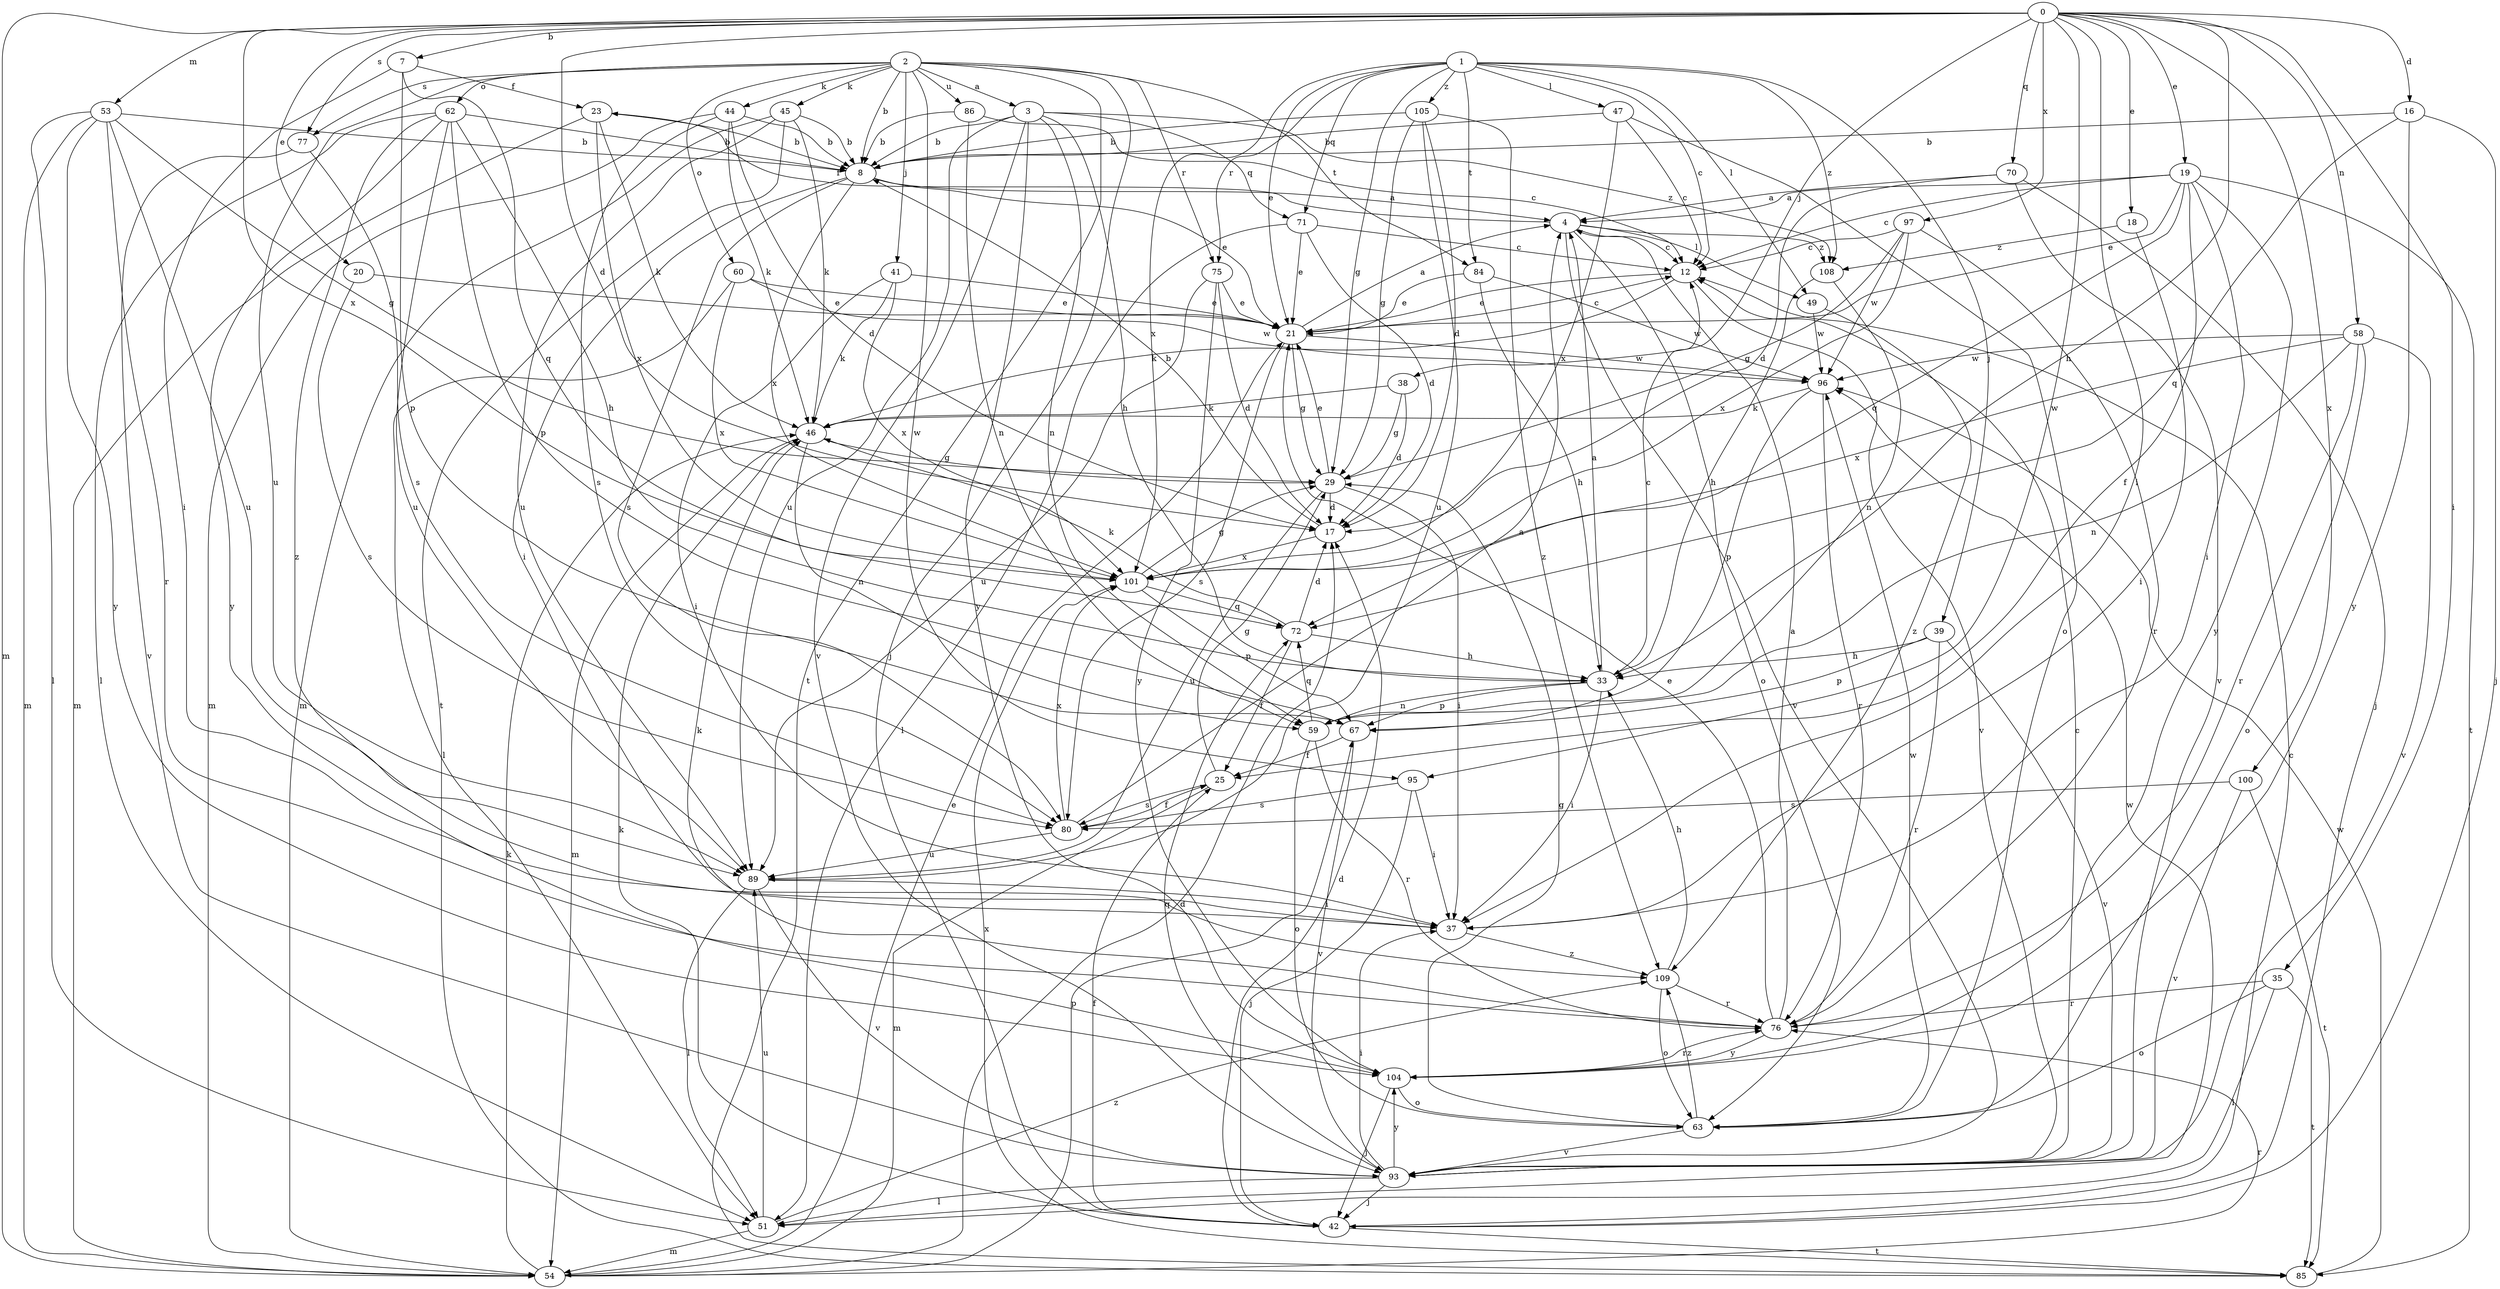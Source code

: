 strict digraph  {
0;
1;
2;
3;
4;
7;
8;
12;
16;
17;
18;
19;
20;
21;
23;
25;
29;
33;
35;
37;
38;
39;
41;
42;
44;
45;
46;
47;
49;
51;
53;
54;
58;
59;
60;
62;
63;
67;
70;
71;
72;
75;
76;
77;
80;
84;
85;
86;
89;
93;
95;
96;
97;
100;
101;
104;
105;
108;
109;
0 -> 7  [label=b];
0 -> 16  [label=d];
0 -> 17  [label=d];
0 -> 18  [label=e];
0 -> 19  [label=e];
0 -> 20  [label=e];
0 -> 33  [label=h];
0 -> 35  [label=i];
0 -> 37  [label=i];
0 -> 38  [label=j];
0 -> 53  [label=m];
0 -> 54  [label=m];
0 -> 58  [label=n];
0 -> 70  [label=q];
0 -> 77  [label=s];
0 -> 95  [label=w];
0 -> 97  [label=x];
0 -> 100  [label=x];
0 -> 101  [label=x];
1 -> 12  [label=c];
1 -> 21  [label=e];
1 -> 29  [label=g];
1 -> 39  [label=j];
1 -> 47  [label=l];
1 -> 49  [label=l];
1 -> 71  [label=q];
1 -> 75  [label=r];
1 -> 84  [label=t];
1 -> 101  [label=x];
1 -> 105  [label=z];
1 -> 108  [label=z];
2 -> 3  [label=a];
2 -> 8  [label=b];
2 -> 41  [label=j];
2 -> 42  [label=j];
2 -> 44  [label=k];
2 -> 45  [label=k];
2 -> 60  [label=o];
2 -> 62  [label=o];
2 -> 75  [label=r];
2 -> 77  [label=s];
2 -> 84  [label=t];
2 -> 85  [label=t];
2 -> 86  [label=u];
2 -> 89  [label=u];
2 -> 95  [label=w];
3 -> 8  [label=b];
3 -> 33  [label=h];
3 -> 59  [label=n];
3 -> 71  [label=q];
3 -> 89  [label=u];
3 -> 93  [label=v];
3 -> 104  [label=y];
3 -> 108  [label=z];
4 -> 12  [label=c];
4 -> 23  [label=f];
4 -> 49  [label=l];
4 -> 63  [label=o];
4 -> 93  [label=v];
4 -> 108  [label=z];
7 -> 23  [label=f];
7 -> 37  [label=i];
7 -> 67  [label=p];
7 -> 72  [label=q];
8 -> 4  [label=a];
8 -> 21  [label=e];
8 -> 37  [label=i];
8 -> 80  [label=s];
8 -> 101  [label=x];
12 -> 21  [label=e];
12 -> 46  [label=k];
12 -> 93  [label=v];
16 -> 8  [label=b];
16 -> 42  [label=j];
16 -> 72  [label=q];
16 -> 104  [label=y];
17 -> 8  [label=b];
17 -> 101  [label=x];
18 -> 37  [label=i];
18 -> 108  [label=z];
19 -> 4  [label=a];
19 -> 12  [label=c];
19 -> 21  [label=e];
19 -> 25  [label=f];
19 -> 37  [label=i];
19 -> 72  [label=q];
19 -> 85  [label=t];
19 -> 104  [label=y];
20 -> 21  [label=e];
20 -> 80  [label=s];
21 -> 4  [label=a];
21 -> 12  [label=c];
21 -> 29  [label=g];
21 -> 80  [label=s];
21 -> 96  [label=w];
23 -> 8  [label=b];
23 -> 46  [label=k];
23 -> 54  [label=m];
23 -> 101  [label=x];
25 -> 29  [label=g];
25 -> 54  [label=m];
25 -> 80  [label=s];
29 -> 17  [label=d];
29 -> 21  [label=e];
29 -> 37  [label=i];
29 -> 89  [label=u];
33 -> 4  [label=a];
33 -> 12  [label=c];
33 -> 37  [label=i];
33 -> 59  [label=n];
33 -> 67  [label=p];
35 -> 51  [label=l];
35 -> 63  [label=o];
35 -> 76  [label=r];
35 -> 85  [label=t];
37 -> 109  [label=z];
38 -> 17  [label=d];
38 -> 29  [label=g];
38 -> 46  [label=k];
39 -> 33  [label=h];
39 -> 67  [label=p];
39 -> 76  [label=r];
39 -> 93  [label=v];
41 -> 21  [label=e];
41 -> 37  [label=i];
41 -> 46  [label=k];
41 -> 101  [label=x];
42 -> 12  [label=c];
42 -> 17  [label=d];
42 -> 25  [label=f];
42 -> 46  [label=k];
42 -> 85  [label=t];
44 -> 8  [label=b];
44 -> 17  [label=d];
44 -> 46  [label=k];
44 -> 54  [label=m];
44 -> 80  [label=s];
45 -> 8  [label=b];
45 -> 46  [label=k];
45 -> 54  [label=m];
45 -> 85  [label=t];
45 -> 89  [label=u];
46 -> 29  [label=g];
46 -> 54  [label=m];
46 -> 59  [label=n];
47 -> 8  [label=b];
47 -> 12  [label=c];
47 -> 63  [label=o];
47 -> 101  [label=x];
49 -> 96  [label=w];
49 -> 109  [label=z];
51 -> 54  [label=m];
51 -> 89  [label=u];
51 -> 96  [label=w];
51 -> 109  [label=z];
53 -> 8  [label=b];
53 -> 29  [label=g];
53 -> 51  [label=l];
53 -> 54  [label=m];
53 -> 76  [label=r];
53 -> 89  [label=u];
53 -> 104  [label=y];
54 -> 17  [label=d];
54 -> 21  [label=e];
54 -> 46  [label=k];
54 -> 67  [label=p];
54 -> 76  [label=r];
58 -> 59  [label=n];
58 -> 63  [label=o];
58 -> 76  [label=r];
58 -> 93  [label=v];
58 -> 96  [label=w];
58 -> 101  [label=x];
59 -> 63  [label=o];
59 -> 72  [label=q];
59 -> 76  [label=r];
60 -> 21  [label=e];
60 -> 51  [label=l];
60 -> 96  [label=w];
60 -> 101  [label=x];
62 -> 8  [label=b];
62 -> 33  [label=h];
62 -> 51  [label=l];
62 -> 67  [label=p];
62 -> 89  [label=u];
62 -> 104  [label=y];
62 -> 109  [label=z];
63 -> 29  [label=g];
63 -> 93  [label=v];
63 -> 96  [label=w];
63 -> 109  [label=z];
67 -> 25  [label=f];
67 -> 93  [label=v];
70 -> 4  [label=a];
70 -> 17  [label=d];
70 -> 42  [label=j];
70 -> 93  [label=v];
71 -> 12  [label=c];
71 -> 17  [label=d];
71 -> 21  [label=e];
71 -> 51  [label=l];
72 -> 17  [label=d];
72 -> 25  [label=f];
72 -> 33  [label=h];
72 -> 46  [label=k];
75 -> 17  [label=d];
75 -> 21  [label=e];
75 -> 89  [label=u];
75 -> 104  [label=y];
76 -> 4  [label=a];
76 -> 21  [label=e];
76 -> 46  [label=k];
76 -> 104  [label=y];
77 -> 80  [label=s];
77 -> 93  [label=v];
80 -> 4  [label=a];
80 -> 25  [label=f];
80 -> 89  [label=u];
80 -> 101  [label=x];
84 -> 21  [label=e];
84 -> 33  [label=h];
84 -> 96  [label=w];
85 -> 96  [label=w];
85 -> 101  [label=x];
86 -> 8  [label=b];
86 -> 12  [label=c];
86 -> 59  [label=n];
89 -> 37  [label=i];
89 -> 51  [label=l];
89 -> 93  [label=v];
93 -> 12  [label=c];
93 -> 37  [label=i];
93 -> 42  [label=j];
93 -> 51  [label=l];
93 -> 72  [label=q];
93 -> 104  [label=y];
95 -> 37  [label=i];
95 -> 42  [label=j];
95 -> 80  [label=s];
96 -> 46  [label=k];
96 -> 67  [label=p];
96 -> 76  [label=r];
97 -> 12  [label=c];
97 -> 29  [label=g];
97 -> 76  [label=r];
97 -> 96  [label=w];
97 -> 101  [label=x];
100 -> 80  [label=s];
100 -> 85  [label=t];
100 -> 93  [label=v];
101 -> 29  [label=g];
101 -> 67  [label=p];
101 -> 72  [label=q];
104 -> 42  [label=j];
104 -> 63  [label=o];
104 -> 76  [label=r];
105 -> 8  [label=b];
105 -> 17  [label=d];
105 -> 29  [label=g];
105 -> 89  [label=u];
105 -> 109  [label=z];
108 -> 33  [label=h];
108 -> 59  [label=n];
109 -> 33  [label=h];
109 -> 63  [label=o];
109 -> 76  [label=r];
}
